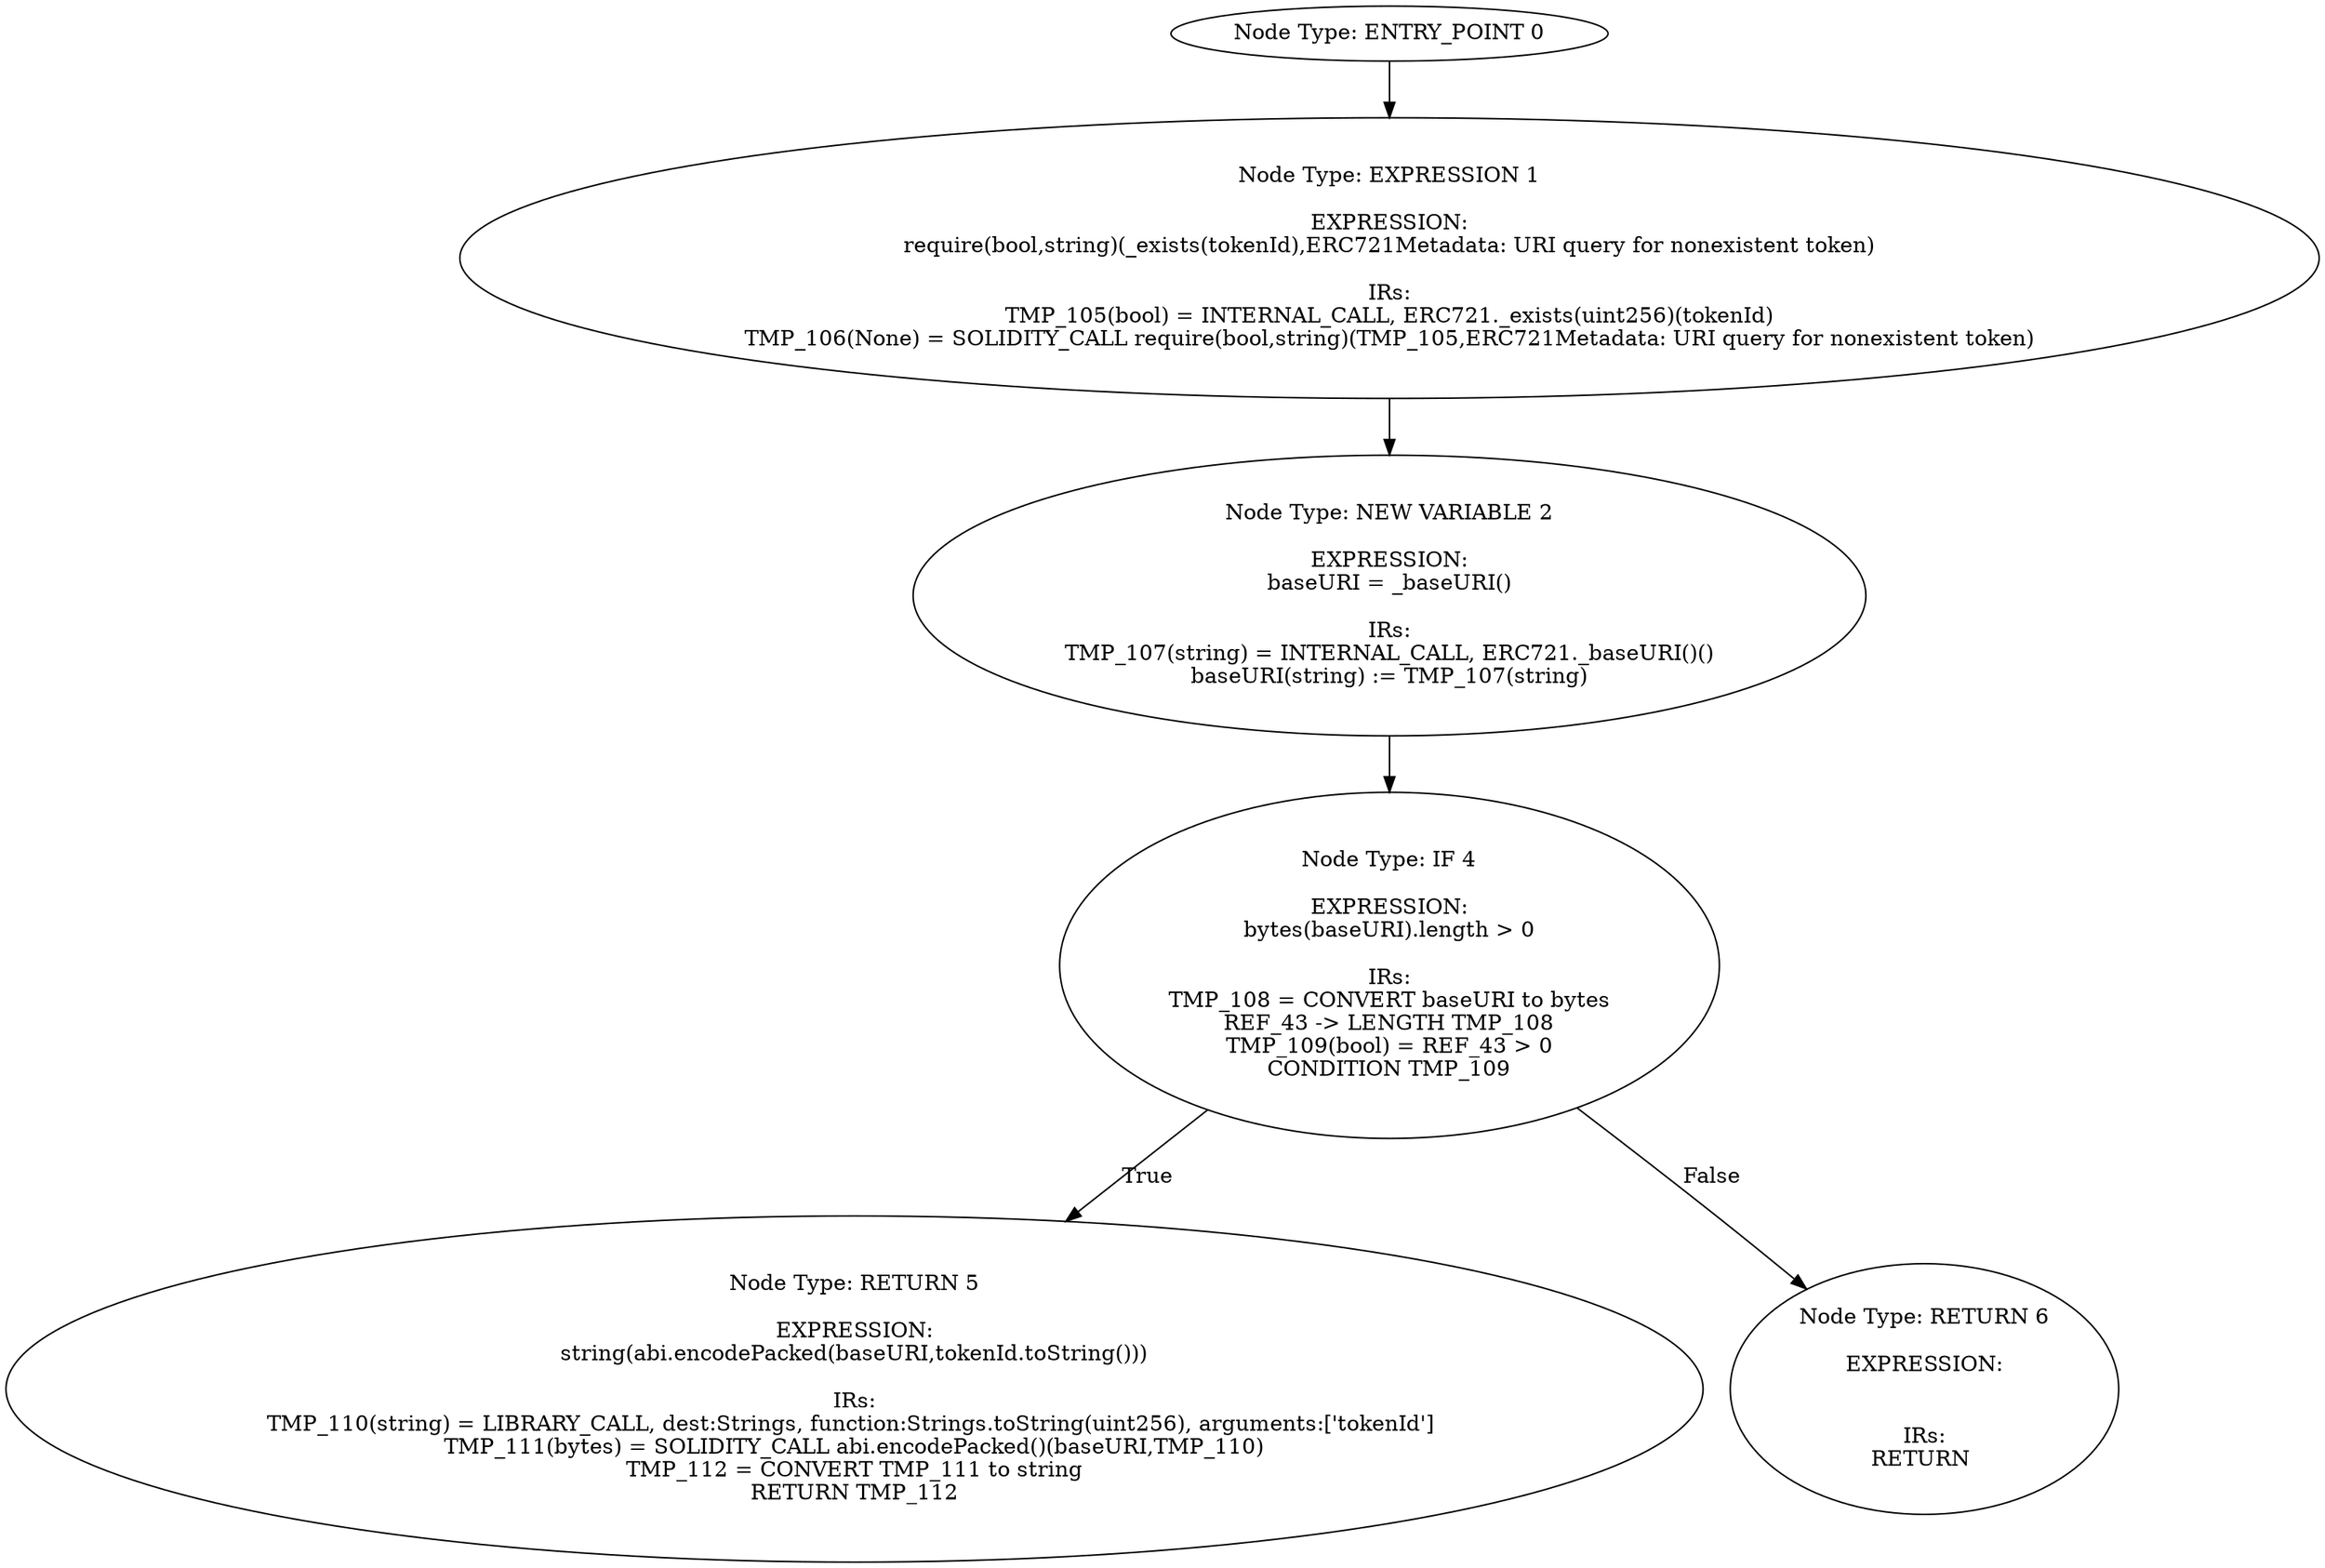 digraph{
0[label="Node Type: ENTRY_POINT 0
"];
0->1;
1[label="Node Type: EXPRESSION 1

EXPRESSION:
require(bool,string)(_exists(tokenId),ERC721Metadata: URI query for nonexistent token)

IRs:
TMP_105(bool) = INTERNAL_CALL, ERC721._exists(uint256)(tokenId)
TMP_106(None) = SOLIDITY_CALL require(bool,string)(TMP_105,ERC721Metadata: URI query for nonexistent token)"];
1->2;
2[label="Node Type: NEW VARIABLE 2

EXPRESSION:
baseURI = _baseURI()

IRs:
TMP_107(string) = INTERNAL_CALL, ERC721._baseURI()()
baseURI(string) := TMP_107(string)"];
2->4;
4[label="Node Type: IF 4

EXPRESSION:
bytes(baseURI).length > 0

IRs:
TMP_108 = CONVERT baseURI to bytes
REF_43 -> LENGTH TMP_108
TMP_109(bool) = REF_43 > 0
CONDITION TMP_109"];
4->5[label="True"];
4->6[label="False"];
5[label="Node Type: RETURN 5

EXPRESSION:
string(abi.encodePacked(baseURI,tokenId.toString()))

IRs:
TMP_110(string) = LIBRARY_CALL, dest:Strings, function:Strings.toString(uint256), arguments:['tokenId'] 
TMP_111(bytes) = SOLIDITY_CALL abi.encodePacked()(baseURI,TMP_110)
TMP_112 = CONVERT TMP_111 to string
RETURN TMP_112"];
6[label="Node Type: RETURN 6

EXPRESSION:


IRs:
RETURN "];
}
